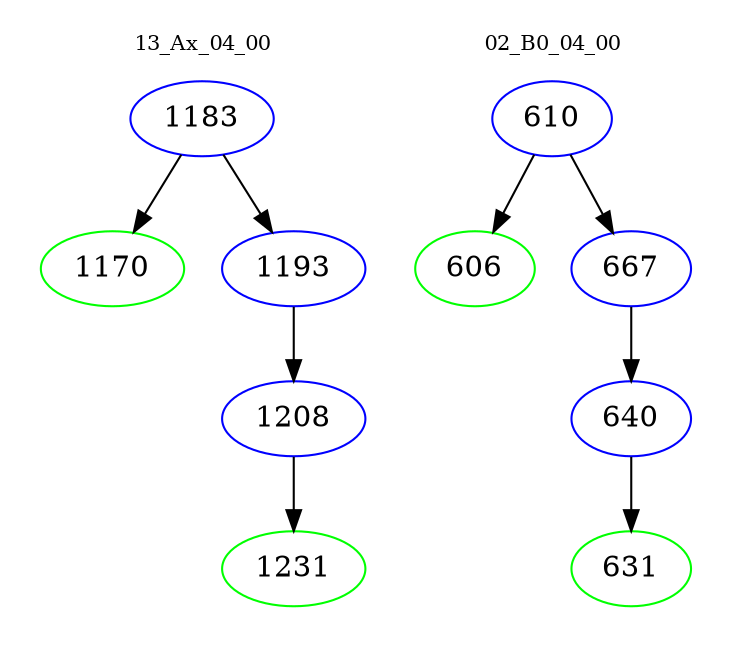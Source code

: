 digraph{
subgraph cluster_0 {
color = white
label = "13_Ax_04_00";
fontsize=10;
T0_1183 [label="1183", color="blue"]
T0_1183 -> T0_1170 [color="black"]
T0_1170 [label="1170", color="green"]
T0_1183 -> T0_1193 [color="black"]
T0_1193 [label="1193", color="blue"]
T0_1193 -> T0_1208 [color="black"]
T0_1208 [label="1208", color="blue"]
T0_1208 -> T0_1231 [color="black"]
T0_1231 [label="1231", color="green"]
}
subgraph cluster_1 {
color = white
label = "02_B0_04_00";
fontsize=10;
T1_610 [label="610", color="blue"]
T1_610 -> T1_606 [color="black"]
T1_606 [label="606", color="green"]
T1_610 -> T1_667 [color="black"]
T1_667 [label="667", color="blue"]
T1_667 -> T1_640 [color="black"]
T1_640 [label="640", color="blue"]
T1_640 -> T1_631 [color="black"]
T1_631 [label="631", color="green"]
}
}

